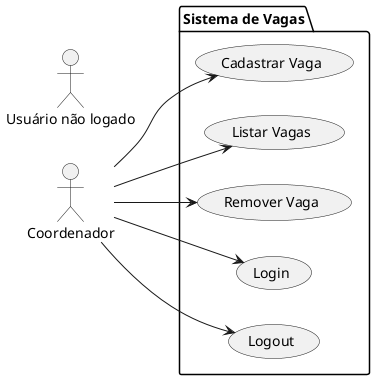 @startuml

left to right direction
actor "Coordenador" as user
actor "Usuário não logado" as anonimo

package "Sistema de Vagas" {
  usecase "Cadastrar Vaga" as UC1
  usecase "Listar Vagas" as UC2
  usecase "Remover Vaga" as UC3
  usecase "Login" as UC4
  usecase "Logout" as UC5
  
}
user --> UC4
user --> UC5
user --> UC1
user --> UC2
user --> UC3

@enduml
